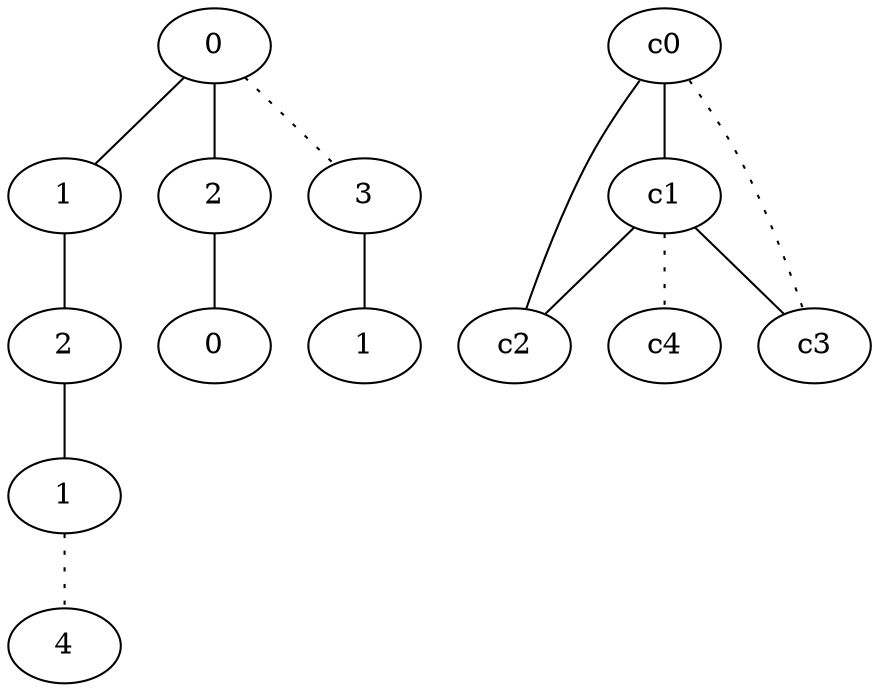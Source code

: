 graph {
a0[label=0];
a1[label=1];
a2[label=2];
a3[label=1];
a4[label=4];
a5[label=2];
a6[label=0];
a7[label=3];
a8[label=1];
a0 -- a1;
a0 -- a5;
a0 -- a7 [style=dotted];
a1 -- a2;
a2 -- a3;
a3 -- a4 [style=dotted];
a5 -- a6;
a7 -- a8;
c0 -- c1;
c0 -- c2;
c0 -- c3 [style=dotted];
c1 -- c2;
c1 -- c3;
c1 -- c4 [style=dotted];
}
